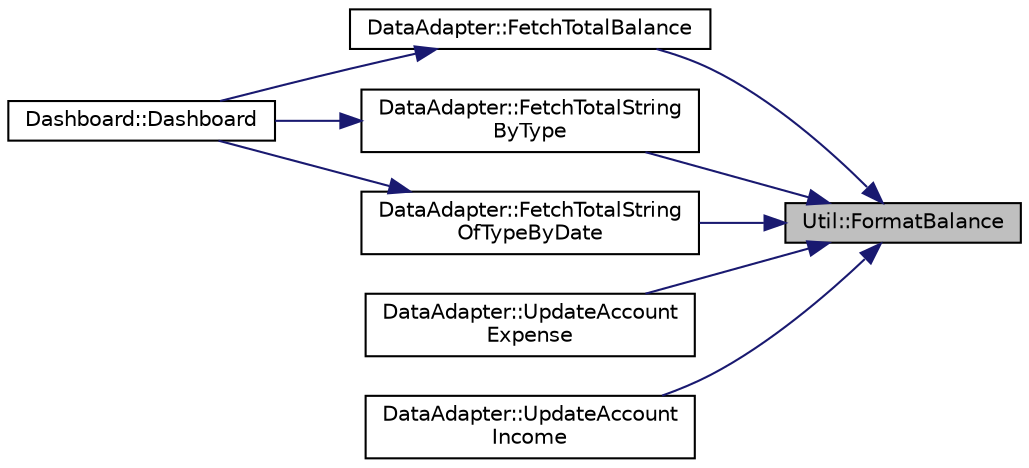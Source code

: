 digraph "Util::FormatBalance"
{
 // LATEX_PDF_SIZE
  edge [fontname="Helvetica",fontsize="10",labelfontname="Helvetica",labelfontsize="10"];
  node [fontname="Helvetica",fontsize="10",shape=record];
  rankdir="RL";
  Node1 [label="Util::FormatBalance",height=0.2,width=0.4,color="black", fillcolor="grey75", style="filled", fontcolor="black",tooltip="FormatBalance concatinate amount and it s cents amount together."];
  Node1 -> Node2 [dir="back",color="midnightblue",fontsize="10",style="solid",fontname="Helvetica"];
  Node2 [label="DataAdapter::FetchTotalBalance",height=0.2,width=0.4,color="black", fillcolor="white", style="filled",URL="$class_data_adapter.html#a8aee113889458b4ebe0379736aa957b4",tooltip="FetchTotalBalance sum up total acount balance."];
  Node2 -> Node3 [dir="back",color="midnightblue",fontsize="10",style="solid",fontname="Helvetica"];
  Node3 [label="Dashboard::Dashboard",height=0.2,width=0.4,color="black", fillcolor="white", style="filled",URL="$class_dashboard.html#a937d0e0c1b405a283f67a95eadea3e04",tooltip=" "];
  Node1 -> Node4 [dir="back",color="midnightblue",fontsize="10",style="solid",fontname="Helvetica"];
  Node4 [label="DataAdapter::FetchTotalString\lByType",height=0.2,width=0.4,color="black", fillcolor="white", style="filled",URL="$class_data_adapter.html#a359dbe27f6748948375b7446cf351d48",tooltip="FetchTotalStringByType sum up total transaction amount based on the given type."];
  Node4 -> Node3 [dir="back",color="midnightblue",fontsize="10",style="solid",fontname="Helvetica"];
  Node1 -> Node5 [dir="back",color="midnightblue",fontsize="10",style="solid",fontname="Helvetica"];
  Node5 [label="DataAdapter::FetchTotalString\lOfTypeByDate",height=0.2,width=0.4,color="black", fillcolor="white", style="filled",URL="$class_data_adapter.html#a63a9ba1029f0e47b2f747dfa74ee9f82",tooltip="FetchTotalStringOfTypeByDate sum up total transaction amount based on the given type and date range."];
  Node5 -> Node3 [dir="back",color="midnightblue",fontsize="10",style="solid",fontname="Helvetica"];
  Node1 -> Node6 [dir="back",color="midnightblue",fontsize="10",style="solid",fontname="Helvetica"];
  Node6 [label="DataAdapter::UpdateAccount\lExpense",height=0.2,width=0.4,color="black", fillcolor="white", style="filled",URL="$class_data_adapter.html#a5cbd32cc723751b7238133fb7a8552d1",tooltip="UpdateAccountExpense updates the relevant account when an expense is added."];
  Node1 -> Node7 [dir="back",color="midnightblue",fontsize="10",style="solid",fontname="Helvetica"];
  Node7 [label="DataAdapter::UpdateAccount\lIncome",height=0.2,width=0.4,color="black", fillcolor="white", style="filled",URL="$class_data_adapter.html#ac03194c6ee6b3de54287d75681fd7a8a",tooltip="UpdateAccountIncome updates the relevant account when an income is added."];
}
